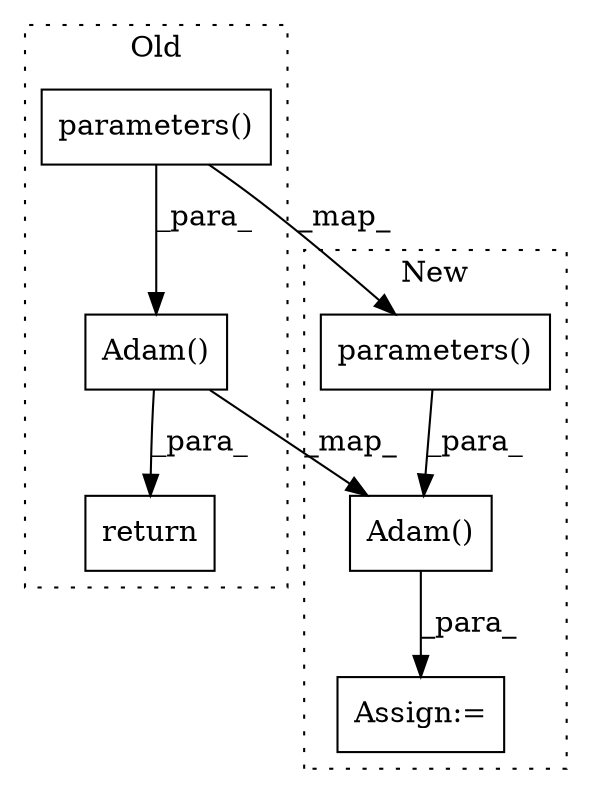 digraph G {
subgraph cluster0 {
1 [label="Adam()" a="75" s="3447,3481" l="17,24" shape="box"];
4 [label="return" a="93" s="3440" l="7" shape="box"];
6 [label="parameters()" a="75" s="3464" l="17" shape="box"];
label = "Old";
style="dotted";
}
subgraph cluster1 {
2 [label="Adam()" a="75" s="4500,4534" l="17,24" shape="box"];
3 [label="Assign:=" a="68" s="4497" l="3" shape="box"];
5 [label="parameters()" a="75" s="4517" l="17" shape="box"];
label = "New";
style="dotted";
}
1 -> 2 [label="_map_"];
1 -> 4 [label="_para_"];
2 -> 3 [label="_para_"];
5 -> 2 [label="_para_"];
6 -> 5 [label="_map_"];
6 -> 1 [label="_para_"];
}